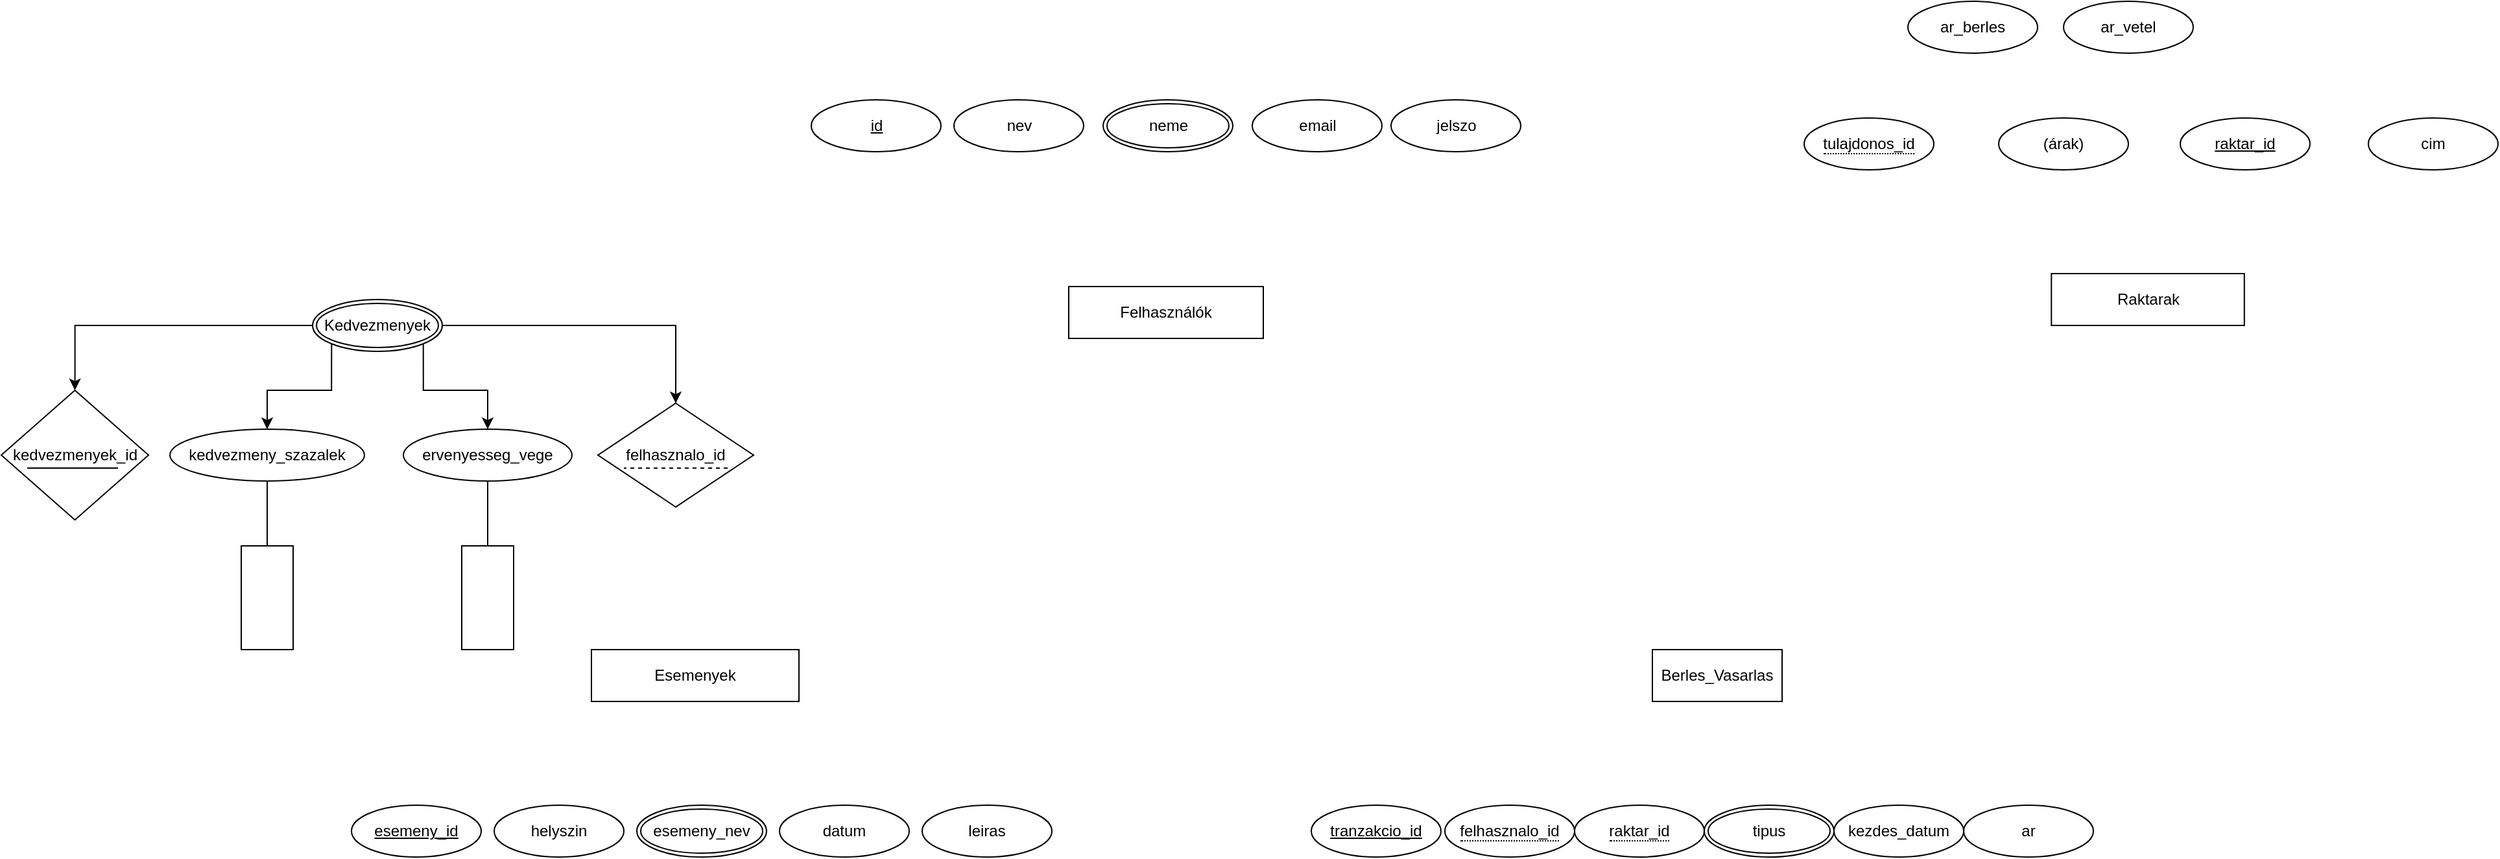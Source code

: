 <mxfile version="24.9.2">
  <diagram name="1 oldal" id="SIrZqHpDa9gLvorLnm-M">
    <mxGraphModel dx="2219" dy="1617" grid="1" gridSize="10" guides="1" tooltips="1" connect="1" arrows="1" fold="1" page="1" pageScale="1" pageWidth="827" pageHeight="1169" math="0" shadow="0">
      <root>
        <mxCell id="0" />
        <mxCell id="1" parent="0" />
        <mxCell id="BLfRzr48m06TTtIU0QMP-1" value="Felhasználók" style="whiteSpace=wrap;html=1;align=center;" parent="1" vertex="1">
          <mxGeometry x="-7" y="-460" width="150" height="40" as="geometry" />
        </mxCell>
        <mxCell id="BLfRzr48m06TTtIU0QMP-2" value="nev" style="ellipse;whiteSpace=wrap;html=1;align=center;" parent="1" vertex="1">
          <mxGeometry x="-95.5" y="-604" width="100" height="40" as="geometry" />
        </mxCell>
        <mxCell id="BLfRzr48m06TTtIU0QMP-3" value="neme" style="ellipse;shape=doubleEllipse;margin=3;whiteSpace=wrap;html=1;align=center;" parent="1" vertex="1">
          <mxGeometry x="19.5" y="-604" width="100" height="40" as="geometry" />
        </mxCell>
        <mxCell id="BLfRzr48m06TTtIU0QMP-5" value="id" style="ellipse;whiteSpace=wrap;html=1;align=center;fontStyle=4;" parent="1" vertex="1">
          <mxGeometry x="-205.5" y="-604" width="100" height="40" as="geometry" />
        </mxCell>
        <mxCell id="BLfRzr48m06TTtIU0QMP-6" value="email" style="ellipse;whiteSpace=wrap;html=1;align=center;" parent="1" vertex="1">
          <mxGeometry x="134.5" y="-604" width="100" height="40" as="geometry" />
        </mxCell>
        <mxCell id="BLfRzr48m06TTtIU0QMP-7" value="jelszo" style="ellipse;whiteSpace=wrap;html=1;align=center;" parent="1" vertex="1">
          <mxGeometry x="241.5" y="-604" width="100" height="40" as="geometry" />
        </mxCell>
        <mxCell id="BLfRzr48m06TTtIU0QMP-18" value="Raktarak" style="whiteSpace=wrap;html=1;align=center;" parent="1" vertex="1">
          <mxGeometry x="750.63" y="-470" width="148.75" height="40" as="geometry" />
        </mxCell>
        <mxCell id="BLfRzr48m06TTtIU0QMP-19" value="raktar_id" style="ellipse;whiteSpace=wrap;html=1;align=center;fontStyle=4;" parent="1" vertex="1">
          <mxGeometry x="850" y="-590" width="100" height="40" as="geometry" />
        </mxCell>
        <mxCell id="BLfRzr48m06TTtIU0QMP-20" value="ar_berles" style="ellipse;whiteSpace=wrap;html=1;align=center;" parent="1" vertex="1">
          <mxGeometry x="640" y="-680" width="100" height="40" as="geometry" />
        </mxCell>
        <mxCell id="BLfRzr48m06TTtIU0QMP-21" value="ar_vetel" style="ellipse;whiteSpace=wrap;html=1;align=center;" parent="1" vertex="1">
          <mxGeometry x="760" y="-680" width="100" height="40" as="geometry" />
        </mxCell>
        <mxCell id="BLfRzr48m06TTtIU0QMP-22" value="cim" style="ellipse;whiteSpace=wrap;html=1;align=center;" parent="1" vertex="1">
          <mxGeometry x="995" y="-590" width="100" height="40" as="geometry" />
        </mxCell>
        <mxCell id="BLfRzr48m06TTtIU0QMP-24" value="&lt;span style=&quot;border-bottom: 1px dotted&quot;&gt;tulajdonos_id&lt;/span&gt;" style="ellipse;whiteSpace=wrap;html=1;align=center;" parent="1" vertex="1">
          <mxGeometry x="560" y="-590" width="100" height="40" as="geometry" />
        </mxCell>
        <mxCell id="BLfRzr48m06TTtIU0QMP-30" value="Esemenyek" style="whiteSpace=wrap;html=1;align=center;" parent="1" vertex="1">
          <mxGeometry x="-375" y="-180" width="160" height="40" as="geometry" />
        </mxCell>
        <mxCell id="BLfRzr48m06TTtIU0QMP-32" value="esemeny_id" style="ellipse;whiteSpace=wrap;html=1;align=center;fontStyle=4;" parent="1" vertex="1">
          <mxGeometry x="-560" y="-60" width="100" height="40" as="geometry" />
        </mxCell>
        <mxCell id="BLfRzr48m06TTtIU0QMP-33" value="esemeny_nev" style="ellipse;shape=doubleEllipse;margin=3;whiteSpace=wrap;html=1;align=center;" parent="1" vertex="1">
          <mxGeometry x="-340" y="-60" width="100" height="40" as="geometry" />
        </mxCell>
        <mxCell id="BLfRzr48m06TTtIU0QMP-34" value="datum" style="ellipse;whiteSpace=wrap;html=1;align=center;" parent="1" vertex="1">
          <mxGeometry x="-230" y="-60" width="100" height="40" as="geometry" />
        </mxCell>
        <mxCell id="BLfRzr48m06TTtIU0QMP-35" value="helyszin" style="ellipse;whiteSpace=wrap;html=1;align=center;" parent="1" vertex="1">
          <mxGeometry x="-450" y="-60" width="100" height="40" as="geometry" />
        </mxCell>
        <mxCell id="BLfRzr48m06TTtIU0QMP-36" value="leiras" style="ellipse;whiteSpace=wrap;html=1;align=center;" parent="1" vertex="1">
          <mxGeometry x="-120" y="-60" width="100" height="40" as="geometry" />
        </mxCell>
        <mxCell id="BLfRzr48m06TTtIU0QMP-38" value="(árak)" style="ellipse;whiteSpace=wrap;html=1;align=center;" parent="1" vertex="1">
          <mxGeometry x="710" y="-590" width="100" height="40" as="geometry" />
        </mxCell>
        <mxCell id="BLfRzr48m06TTtIU0QMP-46" value="Berles_Vasarlas" style="whiteSpace=wrap;html=1;align=center;" parent="1" vertex="1">
          <mxGeometry x="443" y="-180" width="100" height="40" as="geometry" />
        </mxCell>
        <mxCell id="BLfRzr48m06TTtIU0QMP-47" value="tranzakcio_id" style="ellipse;whiteSpace=wrap;html=1;align=center;fontStyle=4;" parent="1" vertex="1">
          <mxGeometry x="180" y="-60" width="100" height="40" as="geometry" />
        </mxCell>
        <mxCell id="BLfRzr48m06TTtIU0QMP-48" value="&lt;span style=&quot;border-bottom: 1px dotted&quot;&gt;felhasznalo_id&lt;/span&gt;" style="ellipse;whiteSpace=wrap;html=1;align=center;" parent="1" vertex="1">
          <mxGeometry x="283" y="-60" width="100" height="40" as="geometry" />
        </mxCell>
        <mxCell id="BLfRzr48m06TTtIU0QMP-49" value="&lt;span style=&quot;border-bottom: 1px dotted&quot;&gt;raktar_id&lt;/span&gt;" style="ellipse;whiteSpace=wrap;html=1;align=center;" parent="1" vertex="1">
          <mxGeometry x="383" y="-60" width="100" height="40" as="geometry" />
        </mxCell>
        <mxCell id="BLfRzr48m06TTtIU0QMP-50" value="tipus" style="ellipse;shape=doubleEllipse;margin=3;whiteSpace=wrap;html=1;align=center;" parent="1" vertex="1">
          <mxGeometry x="483" y="-60" width="100" height="40" as="geometry" />
        </mxCell>
        <mxCell id="BLfRzr48m06TTtIU0QMP-51" value="kezdes_datum" style="ellipse;whiteSpace=wrap;html=1;align=center;" parent="1" vertex="1">
          <mxGeometry x="583" y="-60" width="100" height="40" as="geometry" />
        </mxCell>
        <mxCell id="BLfRzr48m06TTtIU0QMP-52" value="ar" style="ellipse;whiteSpace=wrap;html=1;align=center;" parent="1" vertex="1">
          <mxGeometry x="683" y="-60" width="100" height="40" as="geometry" />
        </mxCell>
        <mxCell id="BLfRzr48m06TTtIU0QMP-63" value="kedvezmeny_szazalek" style="ellipse;whiteSpace=wrap;html=1;align=center;" parent="1" vertex="1">
          <mxGeometry x="-700" y="-350" width="150" height="40" as="geometry" />
        </mxCell>
        <mxCell id="BLfRzr48m06TTtIU0QMP-64" value="ervenyesseg_vege" style="ellipse;whiteSpace=wrap;html=1;align=center;" parent="1" vertex="1">
          <mxGeometry x="-520" y="-350" width="130" height="40" as="geometry" />
        </mxCell>
        <mxCell id="FEdkHmxd7trqLQgQjVA2-25" style="edgeStyle=orthogonalEdgeStyle;rounded=0;orthogonalLoop=1;jettySize=auto;html=1;exitX=0;exitY=0.5;exitDx=0;exitDy=0;entryX=0.5;entryY=0;entryDx=0;entryDy=0;" edge="1" parent="1" source="FEdkHmxd7trqLQgQjVA2-18" target="FEdkHmxd7trqLQgQjVA2-31">
          <mxGeometry relative="1" as="geometry">
            <mxPoint x="-773.5" y="-350" as="targetPoint" />
          </mxGeometry>
        </mxCell>
        <mxCell id="FEdkHmxd7trqLQgQjVA2-26" style="edgeStyle=orthogonalEdgeStyle;rounded=0;orthogonalLoop=1;jettySize=auto;html=1;exitX=0;exitY=1;exitDx=0;exitDy=0;" edge="1" parent="1" source="FEdkHmxd7trqLQgQjVA2-18" target="BLfRzr48m06TTtIU0QMP-63">
          <mxGeometry relative="1" as="geometry" />
        </mxCell>
        <mxCell id="FEdkHmxd7trqLQgQjVA2-27" style="edgeStyle=orthogonalEdgeStyle;rounded=0;orthogonalLoop=1;jettySize=auto;html=1;exitX=1;exitY=1;exitDx=0;exitDy=0;" edge="1" parent="1" source="FEdkHmxd7trqLQgQjVA2-18" target="BLfRzr48m06TTtIU0QMP-64">
          <mxGeometry relative="1" as="geometry" />
        </mxCell>
        <mxCell id="FEdkHmxd7trqLQgQjVA2-28" style="edgeStyle=orthogonalEdgeStyle;rounded=0;orthogonalLoop=1;jettySize=auto;html=1;exitX=1;exitY=0.5;exitDx=0;exitDy=0;entryX=0.5;entryY=0;entryDx=0;entryDy=0;" edge="1" parent="1" source="FEdkHmxd7trqLQgQjVA2-18" target="FEdkHmxd7trqLQgQjVA2-22">
          <mxGeometry relative="1" as="geometry" />
        </mxCell>
        <mxCell id="FEdkHmxd7trqLQgQjVA2-18" value="Kedvezmenyek" style="ellipse;shape=doubleEllipse;margin=3;whiteSpace=wrap;html=1;align=center;" vertex="1" parent="1">
          <mxGeometry x="-590" y="-450" width="100" height="40" as="geometry" />
        </mxCell>
        <mxCell id="FEdkHmxd7trqLQgQjVA2-22" value="felhasznalo_id" style="rhombus;whiteSpace=wrap;html=1;" vertex="1" parent="1">
          <mxGeometry x="-370" y="-370" width="120" height="80" as="geometry" />
        </mxCell>
        <mxCell id="FEdkHmxd7trqLQgQjVA2-24" value="" style="endArrow=none;dashed=1;html=1;rounded=0;" edge="1" parent="1">
          <mxGeometry width="50" height="50" relative="1" as="geometry">
            <mxPoint x="-270" y="-320" as="sourcePoint" />
            <mxPoint x="-350" y="-320" as="targetPoint" />
          </mxGeometry>
        </mxCell>
        <mxCell id="FEdkHmxd7trqLQgQjVA2-30" value="" style="rounded=0;whiteSpace=wrap;html=1;" vertex="1" parent="1">
          <mxGeometry x="-645" y="-260" width="40" height="80" as="geometry" />
        </mxCell>
        <mxCell id="FEdkHmxd7trqLQgQjVA2-31" value="kedvezmenyek_id" style="rhombus;whiteSpace=wrap;html=1;" vertex="1" parent="1">
          <mxGeometry x="-830" y="-380" width="113.5" height="100" as="geometry" />
        </mxCell>
        <mxCell id="FEdkHmxd7trqLQgQjVA2-32" value="" style="endArrow=none;html=1;rounded=0;entryX=0.793;entryY=0.6;entryDx=0;entryDy=0;entryPerimeter=0;" edge="1" parent="1" target="FEdkHmxd7trqLQgQjVA2-31">
          <mxGeometry width="50" height="50" relative="1" as="geometry">
            <mxPoint x="-810" y="-320" as="sourcePoint" />
            <mxPoint x="-680" y="-340" as="targetPoint" />
          </mxGeometry>
        </mxCell>
        <mxCell id="FEdkHmxd7trqLQgQjVA2-33" value="" style="endArrow=none;html=1;rounded=0;exitX=0.5;exitY=0;exitDx=0;exitDy=0;entryX=0.5;entryY=1;entryDx=0;entryDy=0;" edge="1" parent="1" source="FEdkHmxd7trqLQgQjVA2-30" target="BLfRzr48m06TTtIU0QMP-63">
          <mxGeometry width="50" height="50" relative="1" as="geometry">
            <mxPoint x="-550" y="-330" as="sourcePoint" />
            <mxPoint x="-500" y="-380" as="targetPoint" />
          </mxGeometry>
        </mxCell>
        <mxCell id="FEdkHmxd7trqLQgQjVA2-34" value="" style="rounded=0;whiteSpace=wrap;html=1;" vertex="1" parent="1">
          <mxGeometry x="-475" y="-260" width="40" height="80" as="geometry" />
        </mxCell>
        <mxCell id="FEdkHmxd7trqLQgQjVA2-35" value="" style="endArrow=none;html=1;rounded=0;exitX=0.5;exitY=0;exitDx=0;exitDy=0;entryX=0.5;entryY=1;entryDx=0;entryDy=0;" edge="1" parent="1" source="FEdkHmxd7trqLQgQjVA2-34">
          <mxGeometry width="50" height="50" relative="1" as="geometry">
            <mxPoint x="-380" y="-330" as="sourcePoint" />
            <mxPoint x="-455" y="-310" as="targetPoint" />
          </mxGeometry>
        </mxCell>
      </root>
    </mxGraphModel>
  </diagram>
</mxfile>
